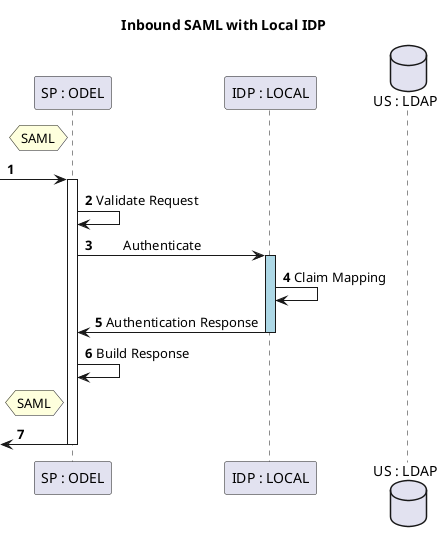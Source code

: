 @startuml
Title : Inbound SAML with Local IDP


participant "SP : ODEL" as SP
participant "IDP : LOCAL" as IDP
database "US : LDAP" as US_ODEL


autonumber

hnote left SP
SAML
end hnote
 -> SP
activate SP
SP -> SP : Validate Request
SP -> IDP : \tAuthenticate
    activate IDP #lightBlue
    IDP -> IDP : Claim Mapping
    IDP -> SP : Authentication Response
    deactivate IDP
SP -> SP : Build Response
hnote left SP
SAML
end hnote
 <- SP
deactivate SP


@enduml